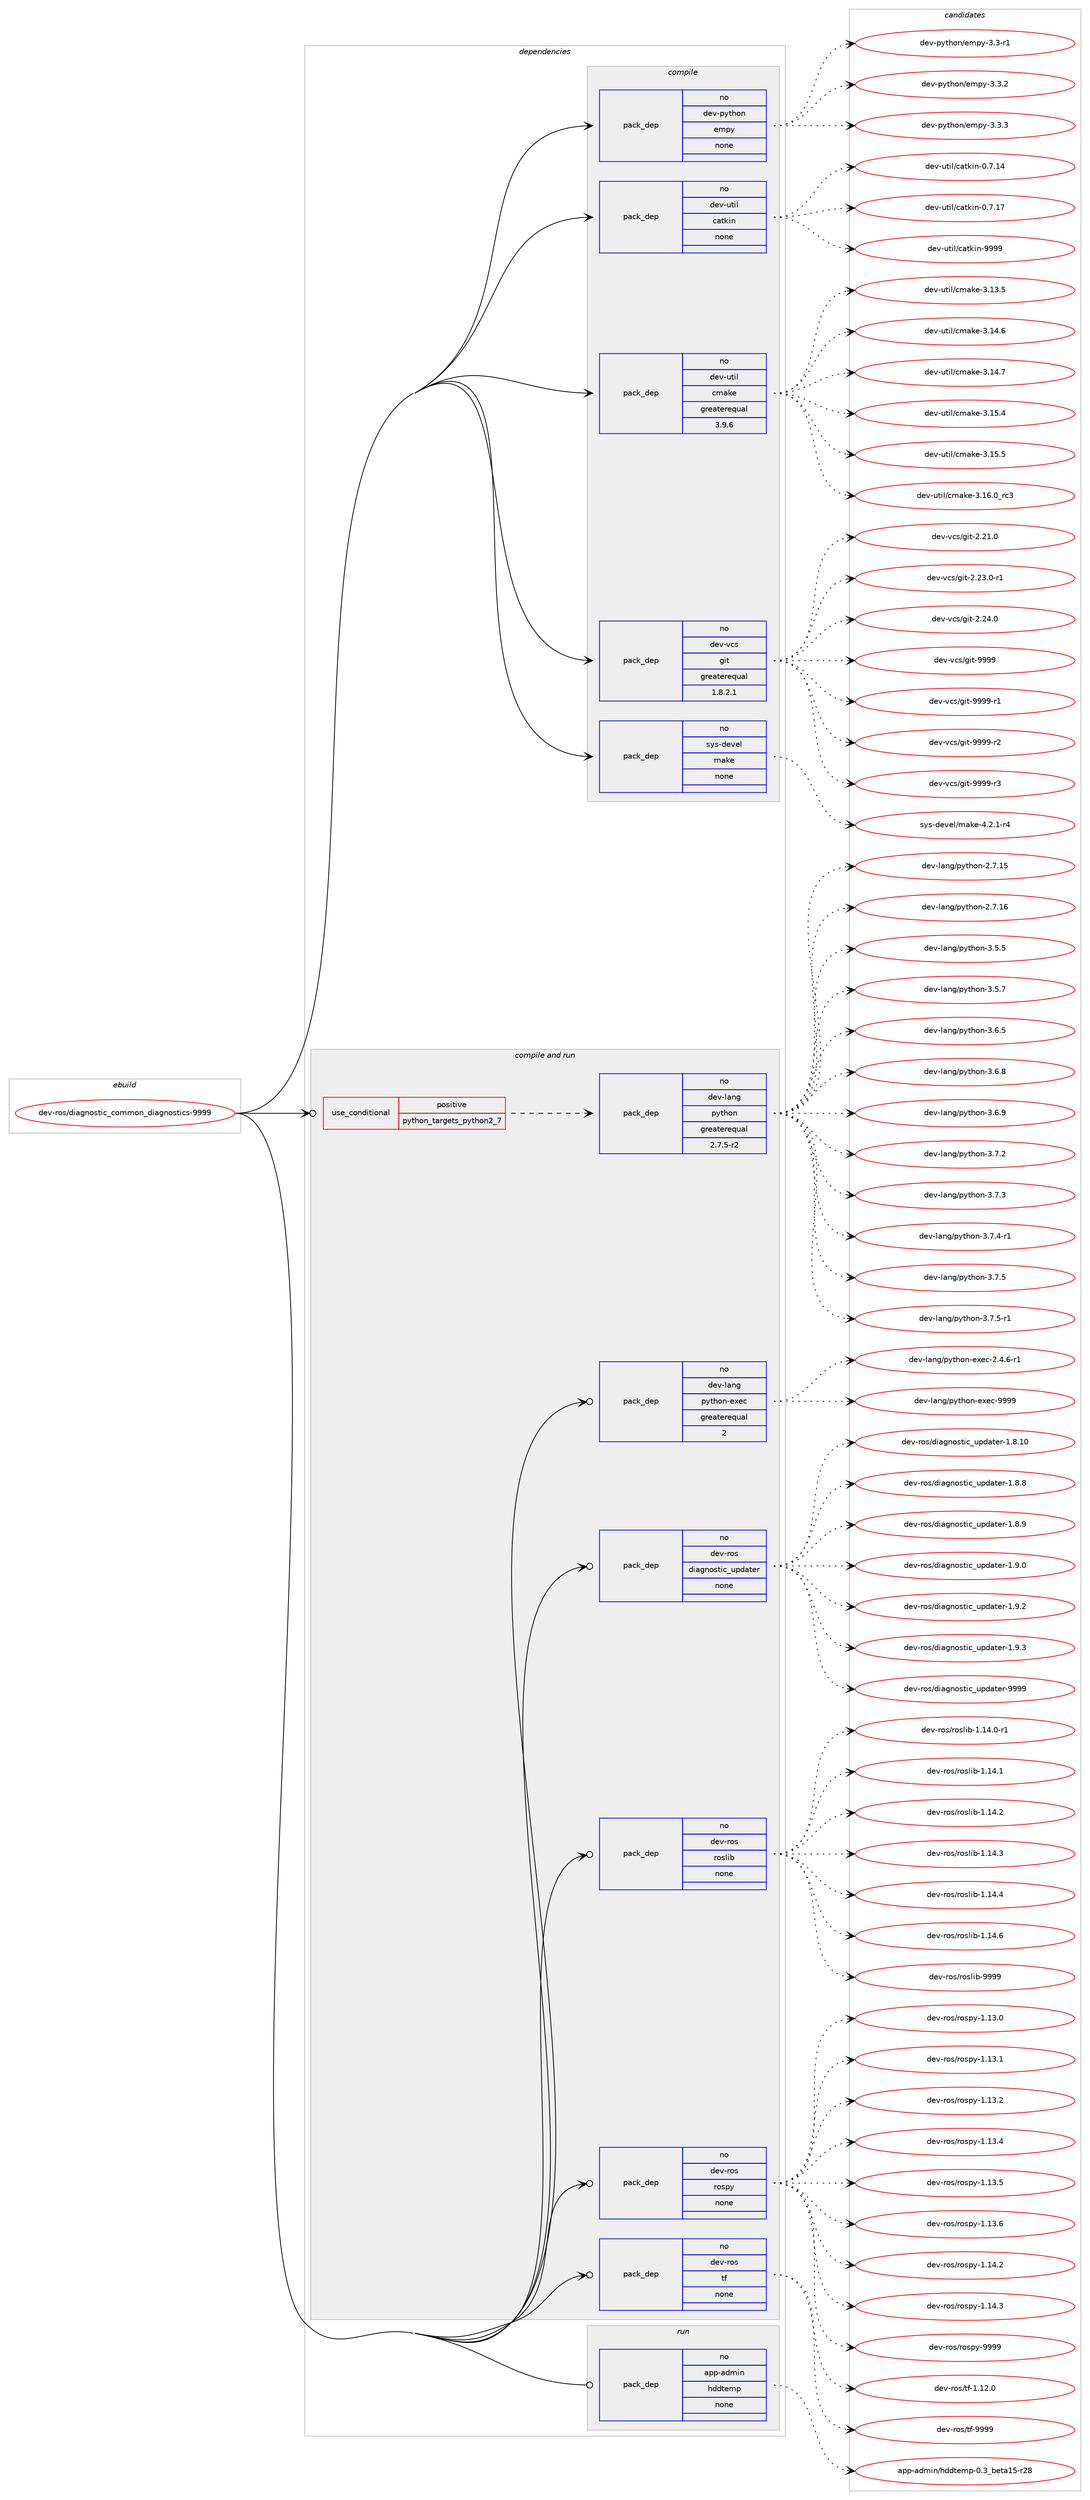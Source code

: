 digraph prolog {

# *************
# Graph options
# *************

newrank=true;
concentrate=true;
compound=true;
graph [rankdir=LR,fontname=Helvetica,fontsize=10,ranksep=1.5];#, ranksep=2.5, nodesep=0.2];
edge  [arrowhead=vee];
node  [fontname=Helvetica,fontsize=10];

# **********
# The ebuild
# **********

subgraph cluster_leftcol {
color=gray;
rank=same;
label=<<i>ebuild</i>>;
id [label="dev-ros/diagnostic_common_diagnostics-9999", color=red, width=4, href="../dev-ros/diagnostic_common_diagnostics-9999.svg"];
}

# ****************
# The dependencies
# ****************

subgraph cluster_midcol {
color=gray;
label=<<i>dependencies</i>>;
subgraph cluster_compile {
fillcolor="#eeeeee";
style=filled;
label=<<i>compile</i>>;
subgraph pack486078 {
dependency651046 [label=<<TABLE BORDER="0" CELLBORDER="1" CELLSPACING="0" CELLPADDING="4" WIDTH="220"><TR><TD ROWSPAN="6" CELLPADDING="30">pack_dep</TD></TR><TR><TD WIDTH="110">no</TD></TR><TR><TD>dev-python</TD></TR><TR><TD>empy</TD></TR><TR><TD>none</TD></TR><TR><TD></TD></TR></TABLE>>, shape=none, color=blue];
}
id:e -> dependency651046:w [weight=20,style="solid",arrowhead="vee"];
subgraph pack486079 {
dependency651047 [label=<<TABLE BORDER="0" CELLBORDER="1" CELLSPACING="0" CELLPADDING="4" WIDTH="220"><TR><TD ROWSPAN="6" CELLPADDING="30">pack_dep</TD></TR><TR><TD WIDTH="110">no</TD></TR><TR><TD>dev-util</TD></TR><TR><TD>catkin</TD></TR><TR><TD>none</TD></TR><TR><TD></TD></TR></TABLE>>, shape=none, color=blue];
}
id:e -> dependency651047:w [weight=20,style="solid",arrowhead="vee"];
subgraph pack486080 {
dependency651048 [label=<<TABLE BORDER="0" CELLBORDER="1" CELLSPACING="0" CELLPADDING="4" WIDTH="220"><TR><TD ROWSPAN="6" CELLPADDING="30">pack_dep</TD></TR><TR><TD WIDTH="110">no</TD></TR><TR><TD>dev-util</TD></TR><TR><TD>cmake</TD></TR><TR><TD>greaterequal</TD></TR><TR><TD>3.9.6</TD></TR></TABLE>>, shape=none, color=blue];
}
id:e -> dependency651048:w [weight=20,style="solid",arrowhead="vee"];
subgraph pack486081 {
dependency651049 [label=<<TABLE BORDER="0" CELLBORDER="1" CELLSPACING="0" CELLPADDING="4" WIDTH="220"><TR><TD ROWSPAN="6" CELLPADDING="30">pack_dep</TD></TR><TR><TD WIDTH="110">no</TD></TR><TR><TD>dev-vcs</TD></TR><TR><TD>git</TD></TR><TR><TD>greaterequal</TD></TR><TR><TD>1.8.2.1</TD></TR></TABLE>>, shape=none, color=blue];
}
id:e -> dependency651049:w [weight=20,style="solid",arrowhead="vee"];
subgraph pack486082 {
dependency651050 [label=<<TABLE BORDER="0" CELLBORDER="1" CELLSPACING="0" CELLPADDING="4" WIDTH="220"><TR><TD ROWSPAN="6" CELLPADDING="30">pack_dep</TD></TR><TR><TD WIDTH="110">no</TD></TR><TR><TD>sys-devel</TD></TR><TR><TD>make</TD></TR><TR><TD>none</TD></TR><TR><TD></TD></TR></TABLE>>, shape=none, color=blue];
}
id:e -> dependency651050:w [weight=20,style="solid",arrowhead="vee"];
}
subgraph cluster_compileandrun {
fillcolor="#eeeeee";
style=filled;
label=<<i>compile and run</i>>;
subgraph cond153062 {
dependency651051 [label=<<TABLE BORDER="0" CELLBORDER="1" CELLSPACING="0" CELLPADDING="4"><TR><TD ROWSPAN="3" CELLPADDING="10">use_conditional</TD></TR><TR><TD>positive</TD></TR><TR><TD>python_targets_python2_7</TD></TR></TABLE>>, shape=none, color=red];
subgraph pack486083 {
dependency651052 [label=<<TABLE BORDER="0" CELLBORDER="1" CELLSPACING="0" CELLPADDING="4" WIDTH="220"><TR><TD ROWSPAN="6" CELLPADDING="30">pack_dep</TD></TR><TR><TD WIDTH="110">no</TD></TR><TR><TD>dev-lang</TD></TR><TR><TD>python</TD></TR><TR><TD>greaterequal</TD></TR><TR><TD>2.7.5-r2</TD></TR></TABLE>>, shape=none, color=blue];
}
dependency651051:e -> dependency651052:w [weight=20,style="dashed",arrowhead="vee"];
}
id:e -> dependency651051:w [weight=20,style="solid",arrowhead="odotvee"];
subgraph pack486084 {
dependency651053 [label=<<TABLE BORDER="0" CELLBORDER="1" CELLSPACING="0" CELLPADDING="4" WIDTH="220"><TR><TD ROWSPAN="6" CELLPADDING="30">pack_dep</TD></TR><TR><TD WIDTH="110">no</TD></TR><TR><TD>dev-lang</TD></TR><TR><TD>python-exec</TD></TR><TR><TD>greaterequal</TD></TR><TR><TD>2</TD></TR></TABLE>>, shape=none, color=blue];
}
id:e -> dependency651053:w [weight=20,style="solid",arrowhead="odotvee"];
subgraph pack486085 {
dependency651054 [label=<<TABLE BORDER="0" CELLBORDER="1" CELLSPACING="0" CELLPADDING="4" WIDTH="220"><TR><TD ROWSPAN="6" CELLPADDING="30">pack_dep</TD></TR><TR><TD WIDTH="110">no</TD></TR><TR><TD>dev-ros</TD></TR><TR><TD>diagnostic_updater</TD></TR><TR><TD>none</TD></TR><TR><TD></TD></TR></TABLE>>, shape=none, color=blue];
}
id:e -> dependency651054:w [weight=20,style="solid",arrowhead="odotvee"];
subgraph pack486086 {
dependency651055 [label=<<TABLE BORDER="0" CELLBORDER="1" CELLSPACING="0" CELLPADDING="4" WIDTH="220"><TR><TD ROWSPAN="6" CELLPADDING="30">pack_dep</TD></TR><TR><TD WIDTH="110">no</TD></TR><TR><TD>dev-ros</TD></TR><TR><TD>roslib</TD></TR><TR><TD>none</TD></TR><TR><TD></TD></TR></TABLE>>, shape=none, color=blue];
}
id:e -> dependency651055:w [weight=20,style="solid",arrowhead="odotvee"];
subgraph pack486087 {
dependency651056 [label=<<TABLE BORDER="0" CELLBORDER="1" CELLSPACING="0" CELLPADDING="4" WIDTH="220"><TR><TD ROWSPAN="6" CELLPADDING="30">pack_dep</TD></TR><TR><TD WIDTH="110">no</TD></TR><TR><TD>dev-ros</TD></TR><TR><TD>rospy</TD></TR><TR><TD>none</TD></TR><TR><TD></TD></TR></TABLE>>, shape=none, color=blue];
}
id:e -> dependency651056:w [weight=20,style="solid",arrowhead="odotvee"];
subgraph pack486088 {
dependency651057 [label=<<TABLE BORDER="0" CELLBORDER="1" CELLSPACING="0" CELLPADDING="4" WIDTH="220"><TR><TD ROWSPAN="6" CELLPADDING="30">pack_dep</TD></TR><TR><TD WIDTH="110">no</TD></TR><TR><TD>dev-ros</TD></TR><TR><TD>tf</TD></TR><TR><TD>none</TD></TR><TR><TD></TD></TR></TABLE>>, shape=none, color=blue];
}
id:e -> dependency651057:w [weight=20,style="solid",arrowhead="odotvee"];
}
subgraph cluster_run {
fillcolor="#eeeeee";
style=filled;
label=<<i>run</i>>;
subgraph pack486089 {
dependency651058 [label=<<TABLE BORDER="0" CELLBORDER="1" CELLSPACING="0" CELLPADDING="4" WIDTH="220"><TR><TD ROWSPAN="6" CELLPADDING="30">pack_dep</TD></TR><TR><TD WIDTH="110">no</TD></TR><TR><TD>app-admin</TD></TR><TR><TD>hddtemp</TD></TR><TR><TD>none</TD></TR><TR><TD></TD></TR></TABLE>>, shape=none, color=blue];
}
id:e -> dependency651058:w [weight=20,style="solid",arrowhead="odot"];
}
}

# **************
# The candidates
# **************

subgraph cluster_choices {
rank=same;
color=gray;
label=<<i>candidates</i>>;

subgraph choice486078 {
color=black;
nodesep=1;
choice1001011184511212111610411111047101109112121455146514511449 [label="dev-python/empy-3.3-r1", color=red, width=4,href="../dev-python/empy-3.3-r1.svg"];
choice1001011184511212111610411111047101109112121455146514650 [label="dev-python/empy-3.3.2", color=red, width=4,href="../dev-python/empy-3.3.2.svg"];
choice1001011184511212111610411111047101109112121455146514651 [label="dev-python/empy-3.3.3", color=red, width=4,href="../dev-python/empy-3.3.3.svg"];
dependency651046:e -> choice1001011184511212111610411111047101109112121455146514511449:w [style=dotted,weight="100"];
dependency651046:e -> choice1001011184511212111610411111047101109112121455146514650:w [style=dotted,weight="100"];
dependency651046:e -> choice1001011184511212111610411111047101109112121455146514651:w [style=dotted,weight="100"];
}
subgraph choice486079 {
color=black;
nodesep=1;
choice1001011184511711610510847999711610710511045484655464952 [label="dev-util/catkin-0.7.14", color=red, width=4,href="../dev-util/catkin-0.7.14.svg"];
choice1001011184511711610510847999711610710511045484655464955 [label="dev-util/catkin-0.7.17", color=red, width=4,href="../dev-util/catkin-0.7.17.svg"];
choice100101118451171161051084799971161071051104557575757 [label="dev-util/catkin-9999", color=red, width=4,href="../dev-util/catkin-9999.svg"];
dependency651047:e -> choice1001011184511711610510847999711610710511045484655464952:w [style=dotted,weight="100"];
dependency651047:e -> choice1001011184511711610510847999711610710511045484655464955:w [style=dotted,weight="100"];
dependency651047:e -> choice100101118451171161051084799971161071051104557575757:w [style=dotted,weight="100"];
}
subgraph choice486080 {
color=black;
nodesep=1;
choice1001011184511711610510847991099710710145514649514653 [label="dev-util/cmake-3.13.5", color=red, width=4,href="../dev-util/cmake-3.13.5.svg"];
choice1001011184511711610510847991099710710145514649524654 [label="dev-util/cmake-3.14.6", color=red, width=4,href="../dev-util/cmake-3.14.6.svg"];
choice1001011184511711610510847991099710710145514649524655 [label="dev-util/cmake-3.14.7", color=red, width=4,href="../dev-util/cmake-3.14.7.svg"];
choice1001011184511711610510847991099710710145514649534652 [label="dev-util/cmake-3.15.4", color=red, width=4,href="../dev-util/cmake-3.15.4.svg"];
choice1001011184511711610510847991099710710145514649534653 [label="dev-util/cmake-3.15.5", color=red, width=4,href="../dev-util/cmake-3.15.5.svg"];
choice1001011184511711610510847991099710710145514649544648951149951 [label="dev-util/cmake-3.16.0_rc3", color=red, width=4,href="../dev-util/cmake-3.16.0_rc3.svg"];
dependency651048:e -> choice1001011184511711610510847991099710710145514649514653:w [style=dotted,weight="100"];
dependency651048:e -> choice1001011184511711610510847991099710710145514649524654:w [style=dotted,weight="100"];
dependency651048:e -> choice1001011184511711610510847991099710710145514649524655:w [style=dotted,weight="100"];
dependency651048:e -> choice1001011184511711610510847991099710710145514649534652:w [style=dotted,weight="100"];
dependency651048:e -> choice1001011184511711610510847991099710710145514649534653:w [style=dotted,weight="100"];
dependency651048:e -> choice1001011184511711610510847991099710710145514649544648951149951:w [style=dotted,weight="100"];
}
subgraph choice486081 {
color=black;
nodesep=1;
choice10010111845118991154710310511645504650494648 [label="dev-vcs/git-2.21.0", color=red, width=4,href="../dev-vcs/git-2.21.0.svg"];
choice100101118451189911547103105116455046505146484511449 [label="dev-vcs/git-2.23.0-r1", color=red, width=4,href="../dev-vcs/git-2.23.0-r1.svg"];
choice10010111845118991154710310511645504650524648 [label="dev-vcs/git-2.24.0", color=red, width=4,href="../dev-vcs/git-2.24.0.svg"];
choice1001011184511899115471031051164557575757 [label="dev-vcs/git-9999", color=red, width=4,href="../dev-vcs/git-9999.svg"];
choice10010111845118991154710310511645575757574511449 [label="dev-vcs/git-9999-r1", color=red, width=4,href="../dev-vcs/git-9999-r1.svg"];
choice10010111845118991154710310511645575757574511450 [label="dev-vcs/git-9999-r2", color=red, width=4,href="../dev-vcs/git-9999-r2.svg"];
choice10010111845118991154710310511645575757574511451 [label="dev-vcs/git-9999-r3", color=red, width=4,href="../dev-vcs/git-9999-r3.svg"];
dependency651049:e -> choice10010111845118991154710310511645504650494648:w [style=dotted,weight="100"];
dependency651049:e -> choice100101118451189911547103105116455046505146484511449:w [style=dotted,weight="100"];
dependency651049:e -> choice10010111845118991154710310511645504650524648:w [style=dotted,weight="100"];
dependency651049:e -> choice1001011184511899115471031051164557575757:w [style=dotted,weight="100"];
dependency651049:e -> choice10010111845118991154710310511645575757574511449:w [style=dotted,weight="100"];
dependency651049:e -> choice10010111845118991154710310511645575757574511450:w [style=dotted,weight="100"];
dependency651049:e -> choice10010111845118991154710310511645575757574511451:w [style=dotted,weight="100"];
}
subgraph choice486082 {
color=black;
nodesep=1;
choice1151211154510010111810110847109971071014552465046494511452 [label="sys-devel/make-4.2.1-r4", color=red, width=4,href="../sys-devel/make-4.2.1-r4.svg"];
dependency651050:e -> choice1151211154510010111810110847109971071014552465046494511452:w [style=dotted,weight="100"];
}
subgraph choice486083 {
color=black;
nodesep=1;
choice10010111845108971101034711212111610411111045504655464953 [label="dev-lang/python-2.7.15", color=red, width=4,href="../dev-lang/python-2.7.15.svg"];
choice10010111845108971101034711212111610411111045504655464954 [label="dev-lang/python-2.7.16", color=red, width=4,href="../dev-lang/python-2.7.16.svg"];
choice100101118451089711010347112121116104111110455146534653 [label="dev-lang/python-3.5.5", color=red, width=4,href="../dev-lang/python-3.5.5.svg"];
choice100101118451089711010347112121116104111110455146534655 [label="dev-lang/python-3.5.7", color=red, width=4,href="../dev-lang/python-3.5.7.svg"];
choice100101118451089711010347112121116104111110455146544653 [label="dev-lang/python-3.6.5", color=red, width=4,href="../dev-lang/python-3.6.5.svg"];
choice100101118451089711010347112121116104111110455146544656 [label="dev-lang/python-3.6.8", color=red, width=4,href="../dev-lang/python-3.6.8.svg"];
choice100101118451089711010347112121116104111110455146544657 [label="dev-lang/python-3.6.9", color=red, width=4,href="../dev-lang/python-3.6.9.svg"];
choice100101118451089711010347112121116104111110455146554650 [label="dev-lang/python-3.7.2", color=red, width=4,href="../dev-lang/python-3.7.2.svg"];
choice100101118451089711010347112121116104111110455146554651 [label="dev-lang/python-3.7.3", color=red, width=4,href="../dev-lang/python-3.7.3.svg"];
choice1001011184510897110103471121211161041111104551465546524511449 [label="dev-lang/python-3.7.4-r1", color=red, width=4,href="../dev-lang/python-3.7.4-r1.svg"];
choice100101118451089711010347112121116104111110455146554653 [label="dev-lang/python-3.7.5", color=red, width=4,href="../dev-lang/python-3.7.5.svg"];
choice1001011184510897110103471121211161041111104551465546534511449 [label="dev-lang/python-3.7.5-r1", color=red, width=4,href="../dev-lang/python-3.7.5-r1.svg"];
dependency651052:e -> choice10010111845108971101034711212111610411111045504655464953:w [style=dotted,weight="100"];
dependency651052:e -> choice10010111845108971101034711212111610411111045504655464954:w [style=dotted,weight="100"];
dependency651052:e -> choice100101118451089711010347112121116104111110455146534653:w [style=dotted,weight="100"];
dependency651052:e -> choice100101118451089711010347112121116104111110455146534655:w [style=dotted,weight="100"];
dependency651052:e -> choice100101118451089711010347112121116104111110455146544653:w [style=dotted,weight="100"];
dependency651052:e -> choice100101118451089711010347112121116104111110455146544656:w [style=dotted,weight="100"];
dependency651052:e -> choice100101118451089711010347112121116104111110455146544657:w [style=dotted,weight="100"];
dependency651052:e -> choice100101118451089711010347112121116104111110455146554650:w [style=dotted,weight="100"];
dependency651052:e -> choice100101118451089711010347112121116104111110455146554651:w [style=dotted,weight="100"];
dependency651052:e -> choice1001011184510897110103471121211161041111104551465546524511449:w [style=dotted,weight="100"];
dependency651052:e -> choice100101118451089711010347112121116104111110455146554653:w [style=dotted,weight="100"];
dependency651052:e -> choice1001011184510897110103471121211161041111104551465546534511449:w [style=dotted,weight="100"];
}
subgraph choice486084 {
color=black;
nodesep=1;
choice10010111845108971101034711212111610411111045101120101994550465246544511449 [label="dev-lang/python-exec-2.4.6-r1", color=red, width=4,href="../dev-lang/python-exec-2.4.6-r1.svg"];
choice10010111845108971101034711212111610411111045101120101994557575757 [label="dev-lang/python-exec-9999", color=red, width=4,href="../dev-lang/python-exec-9999.svg"];
dependency651053:e -> choice10010111845108971101034711212111610411111045101120101994550465246544511449:w [style=dotted,weight="100"];
dependency651053:e -> choice10010111845108971101034711212111610411111045101120101994557575757:w [style=dotted,weight="100"];
}
subgraph choice486085 {
color=black;
nodesep=1;
choice10010111845114111115471001059710311011111511610599951171121009711610111445494656464948 [label="dev-ros/diagnostic_updater-1.8.10", color=red, width=4,href="../dev-ros/diagnostic_updater-1.8.10.svg"];
choice100101118451141111154710010597103110111115116105999511711210097116101114454946564656 [label="dev-ros/diagnostic_updater-1.8.8", color=red, width=4,href="../dev-ros/diagnostic_updater-1.8.8.svg"];
choice100101118451141111154710010597103110111115116105999511711210097116101114454946564657 [label="dev-ros/diagnostic_updater-1.8.9", color=red, width=4,href="../dev-ros/diagnostic_updater-1.8.9.svg"];
choice100101118451141111154710010597103110111115116105999511711210097116101114454946574648 [label="dev-ros/diagnostic_updater-1.9.0", color=red, width=4,href="../dev-ros/diagnostic_updater-1.9.0.svg"];
choice100101118451141111154710010597103110111115116105999511711210097116101114454946574650 [label="dev-ros/diagnostic_updater-1.9.2", color=red, width=4,href="../dev-ros/diagnostic_updater-1.9.2.svg"];
choice100101118451141111154710010597103110111115116105999511711210097116101114454946574651 [label="dev-ros/diagnostic_updater-1.9.3", color=red, width=4,href="../dev-ros/diagnostic_updater-1.9.3.svg"];
choice1001011184511411111547100105971031101111151161059995117112100971161011144557575757 [label="dev-ros/diagnostic_updater-9999", color=red, width=4,href="../dev-ros/diagnostic_updater-9999.svg"];
dependency651054:e -> choice10010111845114111115471001059710311011111511610599951171121009711610111445494656464948:w [style=dotted,weight="100"];
dependency651054:e -> choice100101118451141111154710010597103110111115116105999511711210097116101114454946564656:w [style=dotted,weight="100"];
dependency651054:e -> choice100101118451141111154710010597103110111115116105999511711210097116101114454946564657:w [style=dotted,weight="100"];
dependency651054:e -> choice100101118451141111154710010597103110111115116105999511711210097116101114454946574648:w [style=dotted,weight="100"];
dependency651054:e -> choice100101118451141111154710010597103110111115116105999511711210097116101114454946574650:w [style=dotted,weight="100"];
dependency651054:e -> choice100101118451141111154710010597103110111115116105999511711210097116101114454946574651:w [style=dotted,weight="100"];
dependency651054:e -> choice1001011184511411111547100105971031101111151161059995117112100971161011144557575757:w [style=dotted,weight="100"];
}
subgraph choice486086 {
color=black;
nodesep=1;
choice100101118451141111154711411111510810598454946495246484511449 [label="dev-ros/roslib-1.14.0-r1", color=red, width=4,href="../dev-ros/roslib-1.14.0-r1.svg"];
choice10010111845114111115471141111151081059845494649524649 [label="dev-ros/roslib-1.14.1", color=red, width=4,href="../dev-ros/roslib-1.14.1.svg"];
choice10010111845114111115471141111151081059845494649524650 [label="dev-ros/roslib-1.14.2", color=red, width=4,href="../dev-ros/roslib-1.14.2.svg"];
choice10010111845114111115471141111151081059845494649524651 [label="dev-ros/roslib-1.14.3", color=red, width=4,href="../dev-ros/roslib-1.14.3.svg"];
choice10010111845114111115471141111151081059845494649524652 [label="dev-ros/roslib-1.14.4", color=red, width=4,href="../dev-ros/roslib-1.14.4.svg"];
choice10010111845114111115471141111151081059845494649524654 [label="dev-ros/roslib-1.14.6", color=red, width=4,href="../dev-ros/roslib-1.14.6.svg"];
choice1001011184511411111547114111115108105984557575757 [label="dev-ros/roslib-9999", color=red, width=4,href="../dev-ros/roslib-9999.svg"];
dependency651055:e -> choice100101118451141111154711411111510810598454946495246484511449:w [style=dotted,weight="100"];
dependency651055:e -> choice10010111845114111115471141111151081059845494649524649:w [style=dotted,weight="100"];
dependency651055:e -> choice10010111845114111115471141111151081059845494649524650:w [style=dotted,weight="100"];
dependency651055:e -> choice10010111845114111115471141111151081059845494649524651:w [style=dotted,weight="100"];
dependency651055:e -> choice10010111845114111115471141111151081059845494649524652:w [style=dotted,weight="100"];
dependency651055:e -> choice10010111845114111115471141111151081059845494649524654:w [style=dotted,weight="100"];
dependency651055:e -> choice1001011184511411111547114111115108105984557575757:w [style=dotted,weight="100"];
}
subgraph choice486087 {
color=black;
nodesep=1;
choice100101118451141111154711411111511212145494649514648 [label="dev-ros/rospy-1.13.0", color=red, width=4,href="../dev-ros/rospy-1.13.0.svg"];
choice100101118451141111154711411111511212145494649514649 [label="dev-ros/rospy-1.13.1", color=red, width=4,href="../dev-ros/rospy-1.13.1.svg"];
choice100101118451141111154711411111511212145494649514650 [label="dev-ros/rospy-1.13.2", color=red, width=4,href="../dev-ros/rospy-1.13.2.svg"];
choice100101118451141111154711411111511212145494649514652 [label="dev-ros/rospy-1.13.4", color=red, width=4,href="../dev-ros/rospy-1.13.4.svg"];
choice100101118451141111154711411111511212145494649514653 [label="dev-ros/rospy-1.13.5", color=red, width=4,href="../dev-ros/rospy-1.13.5.svg"];
choice100101118451141111154711411111511212145494649514654 [label="dev-ros/rospy-1.13.6", color=red, width=4,href="../dev-ros/rospy-1.13.6.svg"];
choice100101118451141111154711411111511212145494649524650 [label="dev-ros/rospy-1.14.2", color=red, width=4,href="../dev-ros/rospy-1.14.2.svg"];
choice100101118451141111154711411111511212145494649524651 [label="dev-ros/rospy-1.14.3", color=red, width=4,href="../dev-ros/rospy-1.14.3.svg"];
choice10010111845114111115471141111151121214557575757 [label="dev-ros/rospy-9999", color=red, width=4,href="../dev-ros/rospy-9999.svg"];
dependency651056:e -> choice100101118451141111154711411111511212145494649514648:w [style=dotted,weight="100"];
dependency651056:e -> choice100101118451141111154711411111511212145494649514649:w [style=dotted,weight="100"];
dependency651056:e -> choice100101118451141111154711411111511212145494649514650:w [style=dotted,weight="100"];
dependency651056:e -> choice100101118451141111154711411111511212145494649514652:w [style=dotted,weight="100"];
dependency651056:e -> choice100101118451141111154711411111511212145494649514653:w [style=dotted,weight="100"];
dependency651056:e -> choice100101118451141111154711411111511212145494649514654:w [style=dotted,weight="100"];
dependency651056:e -> choice100101118451141111154711411111511212145494649524650:w [style=dotted,weight="100"];
dependency651056:e -> choice100101118451141111154711411111511212145494649524651:w [style=dotted,weight="100"];
dependency651056:e -> choice10010111845114111115471141111151121214557575757:w [style=dotted,weight="100"];
}
subgraph choice486088 {
color=black;
nodesep=1;
choice100101118451141111154711610245494649504648 [label="dev-ros/tf-1.12.0", color=red, width=4,href="../dev-ros/tf-1.12.0.svg"];
choice10010111845114111115471161024557575757 [label="dev-ros/tf-9999", color=red, width=4,href="../dev-ros/tf-9999.svg"];
dependency651057:e -> choice100101118451141111154711610245494649504648:w [style=dotted,weight="100"];
dependency651057:e -> choice10010111845114111115471161024557575757:w [style=dotted,weight="100"];
}
subgraph choice486089 {
color=black;
nodesep=1;
choice97112112459710010910511047104100100116101109112454846519598101116974953451145056 [label="app-admin/hddtemp-0.3_beta15-r28", color=red, width=4,href="../app-admin/hddtemp-0.3_beta15-r28.svg"];
dependency651058:e -> choice97112112459710010910511047104100100116101109112454846519598101116974953451145056:w [style=dotted,weight="100"];
}
}

}
